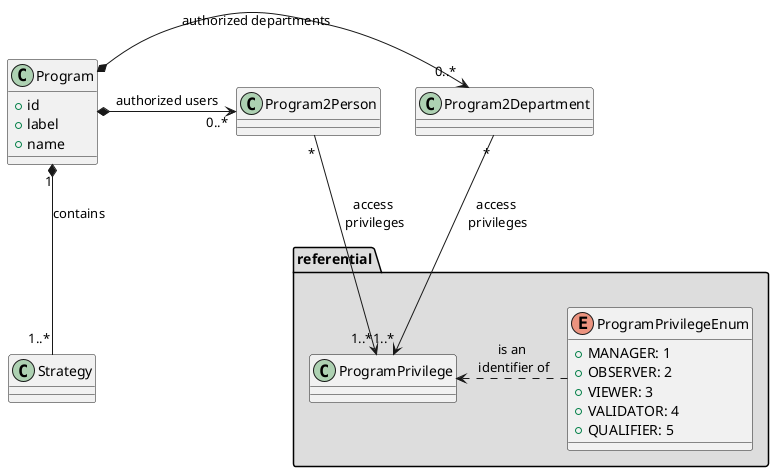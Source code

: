 @startuml

class Program {
 +id
 +label
 +name
}

Program *-right-> "0..*" Program2Department: "authorized departments"
Program *-right-> "0..*" Program2Person: "authorized users"
Program "1" *-down- "1..*" Strategy: contains

package "referential" #DDDDDD {
    class ProgramPrivilege {
    }

    enum ProgramPrivilegeEnum {
        +MANAGER: 1
        +OBSERVER: 2
        +VIEWER: 3
        +VALIDATOR: 4
        +QUALIFIER: 5
    }

    Program2Department "*" --> "1..*" ProgramPrivilege: "access\n privileges"
    Program2Person "*" --> "1..*" ProgramPrivilege: "access\n privileges"
    ProgramPrivilegeEnum .left.> ProgramPrivilege: "is an\n identifier of"
}

@enduml

